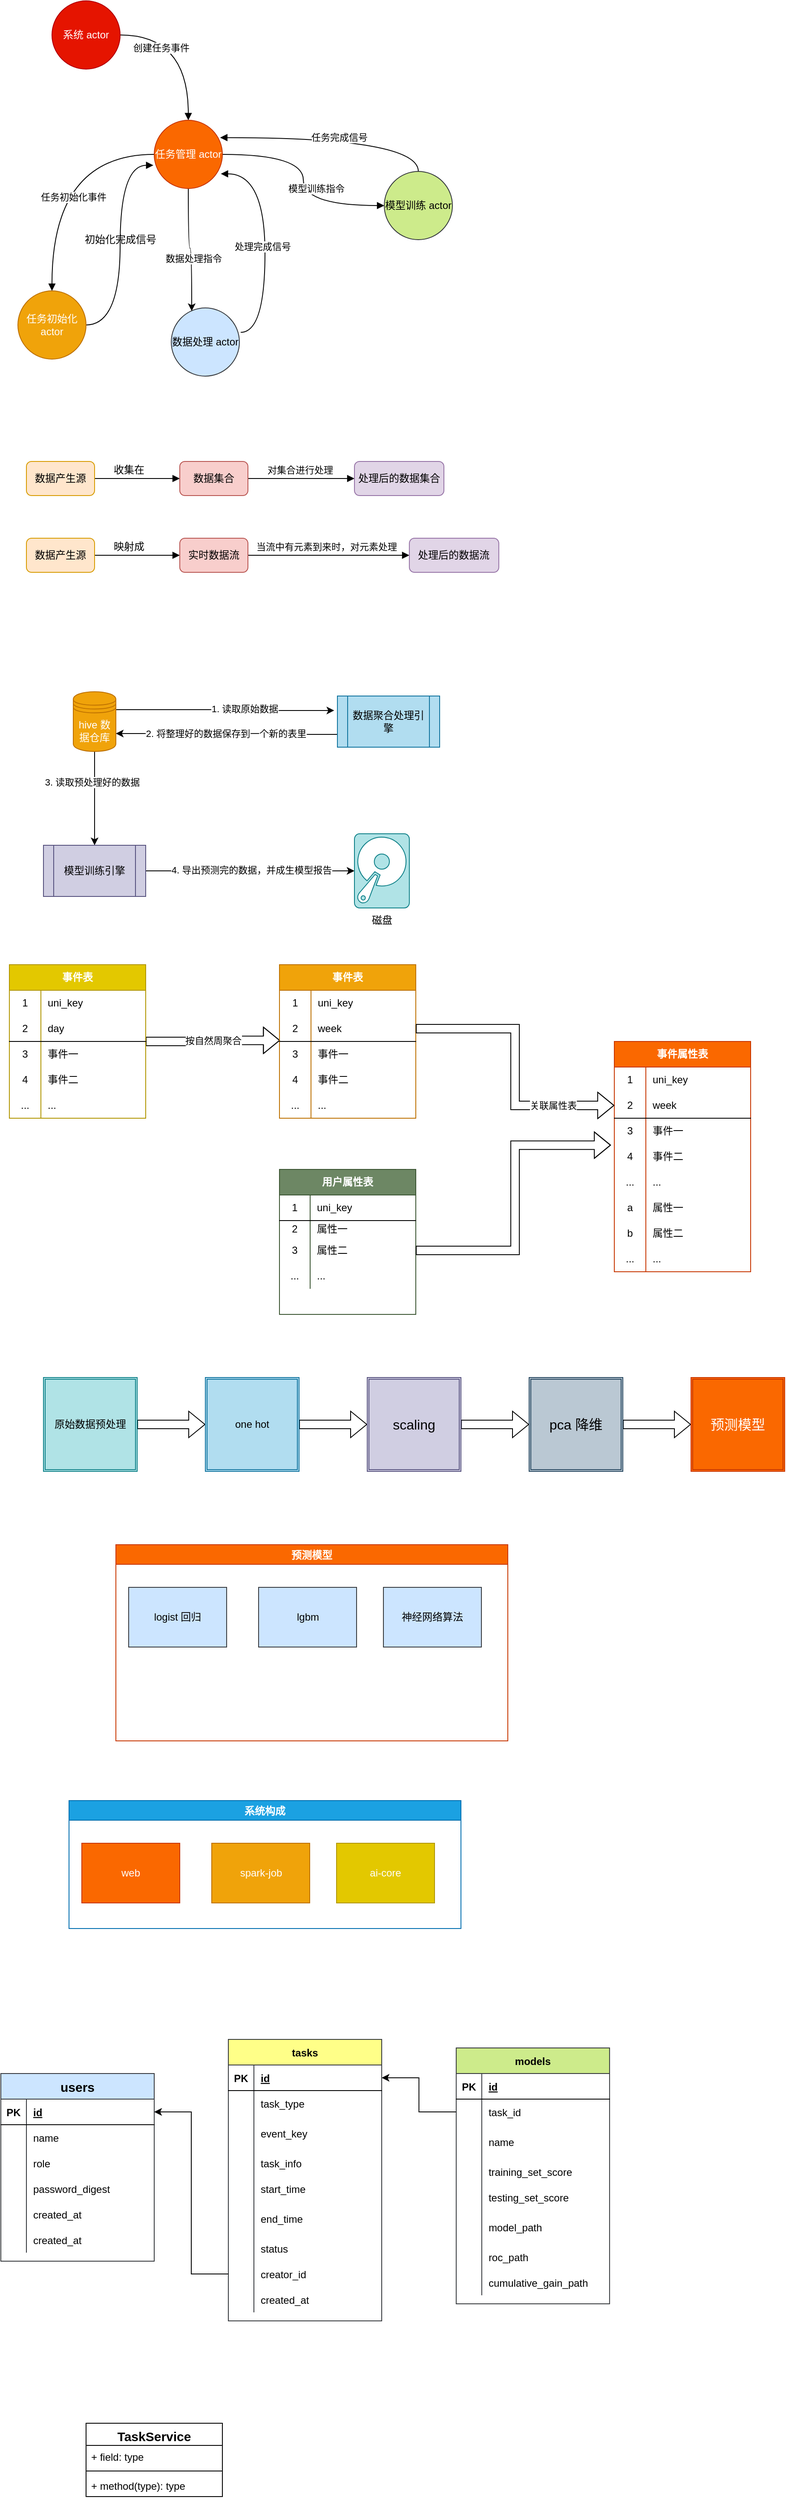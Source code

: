 <mxfile version="14.4.9" type="github">
  <diagram id="2uksuskUjcyCOV56l4W4" name="Page-1">
    <mxGraphModel dx="749" dy="518" grid="1" gridSize="10" guides="1" tooltips="1" connect="1" arrows="1" fold="1" page="1" pageScale="1" pageWidth="827" pageHeight="1169" math="0" shadow="0">
      <root>
        <mxCell id="0" />
        <mxCell id="1" parent="0" />
        <mxCell id="XnlGGl6RaYM0I0zMV1Qg-10" value="" style="edgeStyle=orthogonalEdgeStyle;rounded=0;orthogonalLoop=1;jettySize=auto;html=1;entryX=-0.031;entryY=0.283;entryDx=0;entryDy=0;entryPerimeter=0;exitX=1;exitY=0.3;exitDx=0;exitDy=0;" parent="1" source="XnlGGl6RaYM0I0zMV1Qg-8" target="XnlGGl6RaYM0I0zMV1Qg-9" edge="1">
          <mxGeometry relative="1" as="geometry">
            <mxPoint x="175" y="860" as="sourcePoint" />
            <mxPoint x="335" y="860" as="targetPoint" />
          </mxGeometry>
        </mxCell>
        <mxCell id="XnlGGl6RaYM0I0zMV1Qg-11" value="1. 读取原始数据" style="edgeLabel;html=1;align=center;verticalAlign=middle;resizable=0;points=[];" parent="XnlGGl6RaYM0I0zMV1Qg-10" vertex="1" connectable="0">
          <mxGeometry x="0.179" y="2" relative="1" as="geometry">
            <mxPoint as="offset" />
          </mxGeometry>
        </mxCell>
        <mxCell id="XnlGGl6RaYM0I0zMV1Qg-15" value="" style="edgeStyle=orthogonalEdgeStyle;rounded=0;orthogonalLoop=1;jettySize=auto;html=1;" parent="1" source="XnlGGl6RaYM0I0zMV1Qg-8" target="XnlGGl6RaYM0I0zMV1Qg-14" edge="1">
          <mxGeometry relative="1" as="geometry" />
        </mxCell>
        <mxCell id="XnlGGl6RaYM0I0zMV1Qg-16" value="3. 读取预处理好的数据" style="edgeLabel;html=1;align=center;verticalAlign=middle;resizable=0;points=[];" parent="XnlGGl6RaYM0I0zMV1Qg-15" vertex="1" connectable="0">
          <mxGeometry x="-0.345" y="-3" relative="1" as="geometry">
            <mxPoint as="offset" />
          </mxGeometry>
        </mxCell>
        <mxCell id="XnlGGl6RaYM0I0zMV1Qg-8" value="hive 数据仓库" style="shape=datastore;whiteSpace=wrap;html=1;fillColor=#f0a30a;strokeColor=#BD7000;fontColor=#ffffff;" parent="1" vertex="1">
          <mxGeometry x="115" y="840" width="50" height="70" as="geometry" />
        </mxCell>
        <mxCell id="XnlGGl6RaYM0I0zMV1Qg-12" style="edgeStyle=orthogonalEdgeStyle;rounded=0;orthogonalLoop=1;jettySize=auto;html=1;entryX=1;entryY=0.7;entryDx=0;entryDy=0;exitX=0;exitY=0.75;exitDx=0;exitDy=0;" parent="1" source="XnlGGl6RaYM0I0zMV1Qg-9" target="XnlGGl6RaYM0I0zMV1Qg-8" edge="1">
          <mxGeometry relative="1" as="geometry" />
        </mxCell>
        <mxCell id="XnlGGl6RaYM0I0zMV1Qg-13" value="2. 将整理好的数据保存到一个新的表里" style="edgeLabel;html=1;align=center;verticalAlign=middle;resizable=0;points=[];" parent="XnlGGl6RaYM0I0zMV1Qg-12" vertex="1" connectable="0">
          <mxGeometry x="0.013" relative="1" as="geometry">
            <mxPoint as="offset" />
          </mxGeometry>
        </mxCell>
        <mxCell id="XnlGGl6RaYM0I0zMV1Qg-9" value="数据聚合处理引擎" style="shape=process;whiteSpace=wrap;html=1;backgroundOutline=1;fillColor=#b1ddf0;strokeColor=#10739e;" parent="1" vertex="1">
          <mxGeometry x="425" y="845" width="120" height="60" as="geometry" />
        </mxCell>
        <mxCell id="XnlGGl6RaYM0I0zMV1Qg-18" style="edgeStyle=orthogonalEdgeStyle;rounded=0;orthogonalLoop=1;jettySize=auto;html=1;" parent="1" source="XnlGGl6RaYM0I0zMV1Qg-14" target="XnlGGl6RaYM0I0zMV1Qg-17" edge="1">
          <mxGeometry relative="1" as="geometry">
            <mxPoint x="375" y="1050" as="targetPoint" />
          </mxGeometry>
        </mxCell>
        <mxCell id="XnlGGl6RaYM0I0zMV1Qg-20" value="4. 导出预测完的数据，并成生模型报告" style="edgeLabel;html=1;align=center;verticalAlign=middle;resizable=0;points=[];" parent="XnlGGl6RaYM0I0zMV1Qg-18" vertex="1" connectable="0">
          <mxGeometry x="-0.2" y="1" relative="1" as="geometry">
            <mxPoint x="26" as="offset" />
          </mxGeometry>
        </mxCell>
        <mxCell id="XnlGGl6RaYM0I0zMV1Qg-14" value="模型训练引擎" style="shape=process;whiteSpace=wrap;html=1;backgroundOutline=1;fillColor=#d0cee2;strokeColor=#56517e;" parent="1" vertex="1">
          <mxGeometry x="80" y="1020" width="120" height="60" as="geometry" />
        </mxCell>
        <mxCell id="XnlGGl6RaYM0I0zMV1Qg-17" value="磁盘" style="pointerEvents=1;shadow=0;dashed=0;html=1;strokeColor=#0e8088;fillColor=#b0e3e6;labelPosition=center;verticalLabelPosition=bottom;verticalAlign=top;outlineConnect=0;align=center;shape=mxgraph.office.devices.hard_disk;" parent="1" vertex="1">
          <mxGeometry x="445" y="1006.5" width="64.44" height="87" as="geometry" />
        </mxCell>
        <mxCell id="WyOAqSTFjCjV2PNZ89e4-14" style="edgeStyle=orthogonalEdgeStyle;curved=1;rounded=0;orthogonalLoop=1;jettySize=auto;html=1;startArrow=none;startFill=0;endArrow=block;endFill=1;" parent="1" source="3dHuF4zZTyBza_CA0FRg-1" target="3dHuF4zZTyBza_CA0FRg-5" edge="1">
          <mxGeometry relative="1" as="geometry" />
        </mxCell>
        <mxCell id="WyOAqSTFjCjV2PNZ89e4-15" value="创建任务事件" style="edgeLabel;html=1;align=center;verticalAlign=middle;resizable=0;points=[];" parent="WyOAqSTFjCjV2PNZ89e4-14" vertex="1" connectable="0">
          <mxGeometry x="-0.465" y="-14" relative="1" as="geometry">
            <mxPoint y="1" as="offset" />
          </mxGeometry>
        </mxCell>
        <mxCell id="3dHuF4zZTyBza_CA0FRg-1" value="系统 actor" style="ellipse;whiteSpace=wrap;html=1;aspect=fixed;fillColor=#e51400;strokeColor=#B20000;fontColor=#ffffff;" parent="1" vertex="1">
          <mxGeometry x="90" y="30" width="80" height="80" as="geometry" />
        </mxCell>
        <mxCell id="WyOAqSTFjCjV2PNZ89e4-5" style="edgeStyle=orthogonalEdgeStyle;curved=1;rounded=0;orthogonalLoop=1;jettySize=auto;html=1;entryX=-0.013;entryY=0.66;entryDx=0;entryDy=0;entryPerimeter=0;startArrow=none;startFill=0;endArrow=block;endFill=1;" parent="1" source="3dHuF4zZTyBza_CA0FRg-2" target="3dHuF4zZTyBza_CA0FRg-5" edge="1">
          <mxGeometry relative="1" as="geometry" />
        </mxCell>
        <mxCell id="3dHuF4zZTyBza_CA0FRg-2" value="任务初始化 actor" style="ellipse;whiteSpace=wrap;html=1;aspect=fixed;fillColor=#f0a30a;strokeColor=#BD7000;fontColor=#ffffff;" parent="1" vertex="1">
          <mxGeometry x="50" y="370" width="80" height="80" as="geometry" />
        </mxCell>
        <mxCell id="WyOAqSTFjCjV2PNZ89e4-9" style="edgeStyle=orthogonalEdgeStyle;curved=1;rounded=0;orthogonalLoop=1;jettySize=auto;html=1;entryX=0.977;entryY=0.785;entryDx=0;entryDy=0;entryPerimeter=0;startArrow=none;startFill=0;endArrow=block;endFill=1;exitX=1.019;exitY=0.358;exitDx=0;exitDy=0;exitPerimeter=0;" parent="1" source="3dHuF4zZTyBza_CA0FRg-3" target="3dHuF4zZTyBza_CA0FRg-5" edge="1">
          <mxGeometry relative="1" as="geometry">
            <Array as="points">
              <mxPoint x="340" y="419" />
              <mxPoint x="340" y="233" />
            </Array>
          </mxGeometry>
        </mxCell>
        <mxCell id="WyOAqSTFjCjV2PNZ89e4-10" value="处理完成信号" style="edgeLabel;html=1;align=center;verticalAlign=middle;resizable=0;points=[];" parent="WyOAqSTFjCjV2PNZ89e4-9" vertex="1" connectable="0">
          <mxGeometry x="-0.029" y="3" relative="1" as="geometry">
            <mxPoint as="offset" />
          </mxGeometry>
        </mxCell>
        <mxCell id="3dHuF4zZTyBza_CA0FRg-3" value="数据处理 actor" style="ellipse;whiteSpace=wrap;html=1;aspect=fixed;fillColor=#cce5ff;strokeColor=#36393d;" parent="1" vertex="1">
          <mxGeometry x="230" y="390" width="80" height="80" as="geometry" />
        </mxCell>
        <mxCell id="3dHuF4zZTyBza_CA0FRg-17" style="edgeStyle=orthogonalEdgeStyle;curved=1;rounded=0;orthogonalLoop=1;jettySize=auto;html=1;entryX=0.967;entryY=0.254;entryDx=0;entryDy=0;startArrow=none;startFill=0;endArrow=block;endFill=1;exitX=0.5;exitY=0;exitDx=0;exitDy=0;entryPerimeter=0;" parent="1" source="3dHuF4zZTyBza_CA0FRg-4" target="3dHuF4zZTyBza_CA0FRg-5" edge="1">
          <mxGeometry relative="1" as="geometry" />
        </mxCell>
        <mxCell id="3dHuF4zZTyBza_CA0FRg-18" value="任务完成信号" style="edgeLabel;html=1;align=center;verticalAlign=middle;resizable=0;points=[];" parent="3dHuF4zZTyBza_CA0FRg-17" vertex="1" connectable="0">
          <mxGeometry x="-0.076" y="-10" relative="1" as="geometry">
            <mxPoint x="-6.61" y="9.67" as="offset" />
          </mxGeometry>
        </mxCell>
        <mxCell id="WyOAqSTFjCjV2PNZ89e4-11" style="edgeStyle=orthogonalEdgeStyle;curved=1;rounded=0;orthogonalLoop=1;jettySize=auto;html=1;entryX=1;entryY=0.5;entryDx=0;entryDy=0;startArrow=block;startFill=1;endArrow=none;endFill=0;" parent="1" source="3dHuF4zZTyBza_CA0FRg-4" target="3dHuF4zZTyBza_CA0FRg-5" edge="1">
          <mxGeometry relative="1" as="geometry" />
        </mxCell>
        <mxCell id="3dHuF4zZTyBza_CA0FRg-4" value="模型训练 actor" style="ellipse;whiteSpace=wrap;html=1;aspect=fixed;fillColor=#cdeb8b;strokeColor=#36393d;" parent="1" vertex="1">
          <mxGeometry x="480" y="230" width="80" height="80" as="geometry" />
        </mxCell>
        <mxCell id="WyOAqSTFjCjV2PNZ89e4-1" style="edgeStyle=orthogonalEdgeStyle;rounded=0;orthogonalLoop=1;jettySize=auto;html=1;entryX=0.3;entryY=0.046;entryDx=0;entryDy=0;entryPerimeter=0;curved=1;" parent="1" source="3dHuF4zZTyBza_CA0FRg-5" target="3dHuF4zZTyBza_CA0FRg-3" edge="1">
          <mxGeometry relative="1" as="geometry" />
        </mxCell>
        <mxCell id="WyOAqSTFjCjV2PNZ89e4-2" value="数据处理指令" style="edgeLabel;html=1;align=center;verticalAlign=middle;resizable=0;points=[];" parent="WyOAqSTFjCjV2PNZ89e4-1" vertex="1" connectable="0">
          <mxGeometry x="0.155" y="2" relative="1" as="geometry">
            <mxPoint as="offset" />
          </mxGeometry>
        </mxCell>
        <mxCell id="WyOAqSTFjCjV2PNZ89e4-3" style="edgeStyle=orthogonalEdgeStyle;curved=1;rounded=0;orthogonalLoop=1;jettySize=auto;html=1;entryX=0.5;entryY=0;entryDx=0;entryDy=0;startArrow=none;startFill=0;endArrow=block;endFill=1;" parent="1" source="3dHuF4zZTyBza_CA0FRg-5" target="3dHuF4zZTyBza_CA0FRg-2" edge="1">
          <mxGeometry relative="1" as="geometry" />
        </mxCell>
        <mxCell id="WyOAqSTFjCjV2PNZ89e4-4" value="任务初始化事件" style="edgeLabel;html=1;align=center;verticalAlign=middle;resizable=0;points=[];" parent="WyOAqSTFjCjV2PNZ89e4-3" vertex="1" connectable="0">
          <mxGeometry x="0.33" y="14" relative="1" as="geometry">
            <mxPoint x="11" y="-15.83" as="offset" />
          </mxGeometry>
        </mxCell>
        <mxCell id="3dHuF4zZTyBza_CA0FRg-5" value="任务管理 actor" style="ellipse;whiteSpace=wrap;html=1;aspect=fixed;fillColor=#fa6800;strokeColor=#C73500;fontColor=#ffffff;" parent="1" vertex="1">
          <mxGeometry x="210" y="170" width="80" height="80" as="geometry" />
        </mxCell>
        <mxCell id="WyOAqSTFjCjV2PNZ89e4-6" value="初始化完成信号" style="text;html=1;align=center;verticalAlign=middle;resizable=0;points=[];autosize=1;" parent="1" vertex="1">
          <mxGeometry x="120" y="300" width="100" height="20" as="geometry" />
        </mxCell>
        <mxCell id="WyOAqSTFjCjV2PNZ89e4-13" value="模型训练指令" style="edgeLabel;html=1;align=center;verticalAlign=middle;resizable=0;points=[];" parent="1" vertex="1" connectable="0">
          <mxGeometry x="400.004" y="249.998" as="geometry" />
        </mxCell>
        <mxCell id="WyOAqSTFjCjV2PNZ89e4-19" style="edgeStyle=orthogonalEdgeStyle;curved=1;rounded=0;orthogonalLoop=1;jettySize=auto;html=1;entryX=0;entryY=0.5;entryDx=0;entryDy=0;startArrow=none;startFill=0;endArrow=block;endFill=1;" parent="1" source="WyOAqSTFjCjV2PNZ89e4-17" target="WyOAqSTFjCjV2PNZ89e4-18" edge="1">
          <mxGeometry relative="1" as="geometry" />
        </mxCell>
        <mxCell id="WyOAqSTFjCjV2PNZ89e4-17" value="数据产生源" style="rounded=1;whiteSpace=wrap;html=1;fillColor=#ffe6cc;strokeColor=#d79b00;" parent="1" vertex="1">
          <mxGeometry x="60" y="570" width="80" height="40" as="geometry" />
        </mxCell>
        <mxCell id="WyOAqSTFjCjV2PNZ89e4-21" style="edgeStyle=orthogonalEdgeStyle;curved=1;rounded=0;orthogonalLoop=1;jettySize=auto;html=1;startArrow=none;startFill=0;endArrow=block;endFill=1;entryX=0;entryY=0.5;entryDx=0;entryDy=0;" parent="1" source="WyOAqSTFjCjV2PNZ89e4-18" target="WyOAqSTFjCjV2PNZ89e4-22" edge="1">
          <mxGeometry relative="1" as="geometry">
            <mxPoint x="390" y="590" as="targetPoint" />
          </mxGeometry>
        </mxCell>
        <mxCell id="WyOAqSTFjCjV2PNZ89e4-24" value="对集合进行处理" style="edgeLabel;html=1;align=center;verticalAlign=middle;resizable=0;points=[];" parent="WyOAqSTFjCjV2PNZ89e4-21" vertex="1" connectable="0">
          <mxGeometry x="-0.212" y="4" relative="1" as="geometry">
            <mxPoint x="10.83" y="-6" as="offset" />
          </mxGeometry>
        </mxCell>
        <mxCell id="WyOAqSTFjCjV2PNZ89e4-18" value="数据集合" style="rounded=1;whiteSpace=wrap;html=1;fillColor=#f8cecc;strokeColor=#b85450;" parent="1" vertex="1">
          <mxGeometry x="240" y="570" width="80" height="40" as="geometry" />
        </mxCell>
        <mxCell id="WyOAqSTFjCjV2PNZ89e4-20" value="收集在" style="text;html=1;align=center;verticalAlign=middle;resizable=0;points=[];autosize=1;" parent="1" vertex="1">
          <mxGeometry x="155" y="570" width="50" height="20" as="geometry" />
        </mxCell>
        <mxCell id="WyOAqSTFjCjV2PNZ89e4-22" value="处理后的数据集合" style="rounded=1;whiteSpace=wrap;html=1;fillColor=#e1d5e7;strokeColor=#9673a6;" parent="1" vertex="1">
          <mxGeometry x="445" y="570" width="105" height="40" as="geometry" />
        </mxCell>
        <mxCell id="WyOAqSTFjCjV2PNZ89e4-25" style="edgeStyle=orthogonalEdgeStyle;curved=1;rounded=0;orthogonalLoop=1;jettySize=auto;html=1;entryX=0;entryY=0.5;entryDx=0;entryDy=0;startArrow=none;startFill=0;endArrow=block;endFill=1;" parent="1" source="WyOAqSTFjCjV2PNZ89e4-26" target="WyOAqSTFjCjV2PNZ89e4-29" edge="1">
          <mxGeometry relative="1" as="geometry" />
        </mxCell>
        <mxCell id="WyOAqSTFjCjV2PNZ89e4-26" value="数据产生源" style="rounded=1;whiteSpace=wrap;html=1;fillColor=#ffe6cc;strokeColor=#d79b00;" parent="1" vertex="1">
          <mxGeometry x="60" y="660" width="80" height="40" as="geometry" />
        </mxCell>
        <mxCell id="WyOAqSTFjCjV2PNZ89e4-27" style="edgeStyle=orthogonalEdgeStyle;curved=1;rounded=0;orthogonalLoop=1;jettySize=auto;html=1;startArrow=none;startFill=0;endArrow=block;endFill=1;entryX=0;entryY=0.5;entryDx=0;entryDy=0;" parent="1" source="WyOAqSTFjCjV2PNZ89e4-29" target="WyOAqSTFjCjV2PNZ89e4-31" edge="1">
          <mxGeometry relative="1" as="geometry">
            <mxPoint x="390" y="680" as="targetPoint" />
          </mxGeometry>
        </mxCell>
        <mxCell id="WyOAqSTFjCjV2PNZ89e4-28" value="当流中有元素到来时，对元素处理" style="edgeLabel;html=1;align=center;verticalAlign=middle;resizable=0;points=[];" parent="WyOAqSTFjCjV2PNZ89e4-27" vertex="1" connectable="0">
          <mxGeometry x="-0.212" y="4" relative="1" as="geometry">
            <mxPoint x="17.17" y="-6" as="offset" />
          </mxGeometry>
        </mxCell>
        <mxCell id="WyOAqSTFjCjV2PNZ89e4-29" value="实时数据流" style="rounded=1;whiteSpace=wrap;html=1;fillColor=#f8cecc;strokeColor=#b85450;" parent="1" vertex="1">
          <mxGeometry x="240" y="660" width="80" height="40" as="geometry" />
        </mxCell>
        <mxCell id="WyOAqSTFjCjV2PNZ89e4-30" value="映射成" style="text;html=1;align=center;verticalAlign=middle;resizable=0;points=[];autosize=1;" parent="1" vertex="1">
          <mxGeometry x="155" y="660" width="50" height="20" as="geometry" />
        </mxCell>
        <mxCell id="WyOAqSTFjCjV2PNZ89e4-31" value="处理后的数据流" style="rounded=1;whiteSpace=wrap;html=1;fillColor=#e1d5e7;strokeColor=#9673a6;" parent="1" vertex="1">
          <mxGeometry x="509.44" y="660" width="105" height="40" as="geometry" />
        </mxCell>
        <mxCell id="_6APU1xh_JsDFCGJacYg-84" value="按自然周聚合" style="edgeStyle=orthogonalEdgeStyle;rounded=0;orthogonalLoop=1;jettySize=auto;html=1;entryX=0.004;entryY=-0.043;entryDx=0;entryDy=0;entryPerimeter=0;shape=flexArrow;" edge="1" parent="1" source="_6APU1xh_JsDFCGJacYg-39" target="_6APU1xh_JsDFCGJacYg-75">
          <mxGeometry relative="1" as="geometry" />
        </mxCell>
        <mxCell id="_6APU1xh_JsDFCGJacYg-39" value="事件表" style="shape=table;html=1;whiteSpace=wrap;startSize=30;container=1;collapsible=0;childLayout=tableLayout;fixedRows=1;rowLines=0;fontStyle=1;align=center;fillColor=#e3c800;strokeColor=#B09500;fontColor=#ffffff;" vertex="1" parent="1">
          <mxGeometry x="40" y="1160" width="160" height="180" as="geometry" />
        </mxCell>
        <mxCell id="_6APU1xh_JsDFCGJacYg-40" value="" style="shape=partialRectangle;html=1;whiteSpace=wrap;collapsible=0;dropTarget=0;pointerEvents=0;fillColor=none;top=0;left=0;bottom=0;right=0;points=[[0,0.5],[1,0.5]];portConstraint=eastwest;" vertex="1" parent="_6APU1xh_JsDFCGJacYg-39">
          <mxGeometry y="30" width="160" height="30" as="geometry" />
        </mxCell>
        <mxCell id="_6APU1xh_JsDFCGJacYg-41" value="1" style="shape=partialRectangle;html=1;whiteSpace=wrap;connectable=0;fillColor=none;top=0;left=0;bottom=0;right=0;overflow=hidden;" vertex="1" parent="_6APU1xh_JsDFCGJacYg-40">
          <mxGeometry width="37" height="30" as="geometry" />
        </mxCell>
        <mxCell id="_6APU1xh_JsDFCGJacYg-42" value="uni_key" style="shape=partialRectangle;html=1;whiteSpace=wrap;connectable=0;fillColor=none;top=0;left=0;bottom=0;right=0;align=left;spacingLeft=6;overflow=hidden;" vertex="1" parent="_6APU1xh_JsDFCGJacYg-40">
          <mxGeometry x="37" width="123" height="30" as="geometry" />
        </mxCell>
        <mxCell id="_6APU1xh_JsDFCGJacYg-43" value="" style="shape=partialRectangle;html=1;whiteSpace=wrap;collapsible=0;dropTarget=0;pointerEvents=0;fillColor=none;top=0;left=0;bottom=0;right=0;points=[[0,0.5],[1,0.5]];portConstraint=eastwest;" vertex="1" parent="_6APU1xh_JsDFCGJacYg-39">
          <mxGeometry y="60" width="160" height="30" as="geometry" />
        </mxCell>
        <mxCell id="_6APU1xh_JsDFCGJacYg-44" value="2" style="shape=partialRectangle;html=1;whiteSpace=wrap;connectable=0;fillColor=none;top=0;left=0;bottom=1;right=0;overflow=hidden;" vertex="1" parent="_6APU1xh_JsDFCGJacYg-43">
          <mxGeometry width="37" height="30" as="geometry" />
        </mxCell>
        <mxCell id="_6APU1xh_JsDFCGJacYg-45" value="day" style="shape=partialRectangle;html=1;whiteSpace=wrap;connectable=0;fillColor=none;top=0;left=0;bottom=1;right=0;align=left;spacingLeft=6;overflow=hidden;" vertex="1" parent="_6APU1xh_JsDFCGJacYg-43">
          <mxGeometry x="37" width="123" height="30" as="geometry" />
        </mxCell>
        <mxCell id="_6APU1xh_JsDFCGJacYg-46" value="" style="shape=partialRectangle;html=1;whiteSpace=wrap;collapsible=0;dropTarget=0;pointerEvents=0;fillColor=none;top=0;left=0;bottom=0;right=0;points=[[0,0.5],[1,0.5]];portConstraint=eastwest;" vertex="1" parent="_6APU1xh_JsDFCGJacYg-39">
          <mxGeometry y="90" width="160" height="30" as="geometry" />
        </mxCell>
        <mxCell id="_6APU1xh_JsDFCGJacYg-47" value="3" style="shape=partialRectangle;html=1;whiteSpace=wrap;connectable=0;fillColor=none;top=0;left=0;bottom=0;right=0;overflow=hidden;" vertex="1" parent="_6APU1xh_JsDFCGJacYg-46">
          <mxGeometry width="37" height="30" as="geometry" />
        </mxCell>
        <mxCell id="_6APU1xh_JsDFCGJacYg-48" value="事件一" style="shape=partialRectangle;html=1;whiteSpace=wrap;connectable=0;fillColor=none;top=0;left=0;bottom=0;right=0;align=left;spacingLeft=6;overflow=hidden;" vertex="1" parent="_6APU1xh_JsDFCGJacYg-46">
          <mxGeometry x="37" width="123" height="30" as="geometry" />
        </mxCell>
        <mxCell id="_6APU1xh_JsDFCGJacYg-49" style="shape=partialRectangle;html=1;whiteSpace=wrap;collapsible=0;dropTarget=0;pointerEvents=0;fillColor=none;top=0;left=0;bottom=0;right=0;points=[[0,0.5],[1,0.5]];portConstraint=eastwest;" vertex="1" parent="_6APU1xh_JsDFCGJacYg-39">
          <mxGeometry y="120" width="160" height="30" as="geometry" />
        </mxCell>
        <mxCell id="_6APU1xh_JsDFCGJacYg-50" value="4" style="shape=partialRectangle;html=1;whiteSpace=wrap;connectable=0;fillColor=none;top=0;left=0;bottom=0;right=0;overflow=hidden;" vertex="1" parent="_6APU1xh_JsDFCGJacYg-49">
          <mxGeometry width="37" height="30" as="geometry" />
        </mxCell>
        <mxCell id="_6APU1xh_JsDFCGJacYg-51" value="事件二" style="shape=partialRectangle;html=1;whiteSpace=wrap;connectable=0;fillColor=none;top=0;left=0;bottom=0;right=0;align=left;spacingLeft=6;overflow=hidden;" vertex="1" parent="_6APU1xh_JsDFCGJacYg-49">
          <mxGeometry x="37" width="123" height="30" as="geometry" />
        </mxCell>
        <mxCell id="_6APU1xh_JsDFCGJacYg-52" style="shape=partialRectangle;html=1;whiteSpace=wrap;collapsible=0;dropTarget=0;pointerEvents=0;fillColor=none;top=0;left=0;bottom=0;right=0;points=[[0,0.5],[1,0.5]];portConstraint=eastwest;" vertex="1" parent="_6APU1xh_JsDFCGJacYg-39">
          <mxGeometry y="150" width="160" height="30" as="geometry" />
        </mxCell>
        <mxCell id="_6APU1xh_JsDFCGJacYg-53" value="..." style="shape=partialRectangle;html=1;whiteSpace=wrap;connectable=0;fillColor=none;top=0;left=0;bottom=0;right=0;overflow=hidden;" vertex="1" parent="_6APU1xh_JsDFCGJacYg-52">
          <mxGeometry width="37" height="30" as="geometry" />
        </mxCell>
        <mxCell id="_6APU1xh_JsDFCGJacYg-54" value="..." style="shape=partialRectangle;html=1;whiteSpace=wrap;connectable=0;fillColor=none;top=0;left=0;bottom=0;right=0;align=left;spacingLeft=6;overflow=hidden;" vertex="1" parent="_6APU1xh_JsDFCGJacYg-52">
          <mxGeometry x="37" width="123" height="30" as="geometry" />
        </mxCell>
        <mxCell id="_6APU1xh_JsDFCGJacYg-55" value="用户属性表" style="shape=table;html=1;whiteSpace=wrap;startSize=30;container=1;collapsible=0;childLayout=tableLayout;fixedRows=1;rowLines=0;fontStyle=1;align=center;fillColor=#6d8764;strokeColor=#3A5431;fontColor=#ffffff;" vertex="1" parent="1">
          <mxGeometry x="357" y="1400" width="160" height="170" as="geometry" />
        </mxCell>
        <mxCell id="_6APU1xh_JsDFCGJacYg-56" value="" style="shape=partialRectangle;html=1;whiteSpace=wrap;collapsible=0;dropTarget=0;pointerEvents=0;fillColor=none;top=0;left=0;bottom=1;right=0;points=[[0,0.5],[1,0.5]];portConstraint=eastwest;" vertex="1" parent="_6APU1xh_JsDFCGJacYg-55">
          <mxGeometry y="30" width="160" height="30" as="geometry" />
        </mxCell>
        <mxCell id="_6APU1xh_JsDFCGJacYg-57" value="1" style="shape=partialRectangle;html=1;whiteSpace=wrap;connectable=0;fillColor=none;top=0;left=0;bottom=0;right=0;overflow=hidden;" vertex="1" parent="_6APU1xh_JsDFCGJacYg-56">
          <mxGeometry width="36" height="30" as="geometry" />
        </mxCell>
        <mxCell id="_6APU1xh_JsDFCGJacYg-58" value="uni_key" style="shape=partialRectangle;html=1;whiteSpace=wrap;connectable=0;fillColor=none;top=0;left=0;bottom=0;right=0;align=left;spacingLeft=6;overflow=hidden;" vertex="1" parent="_6APU1xh_JsDFCGJacYg-56">
          <mxGeometry x="36" width="124" height="30" as="geometry" />
        </mxCell>
        <mxCell id="_6APU1xh_JsDFCGJacYg-59" value="" style="shape=partialRectangle;html=1;whiteSpace=wrap;collapsible=0;dropTarget=0;pointerEvents=0;fillColor=none;top=0;left=0;bottom=0;right=0;points=[[0,0.5],[1,0.5]];portConstraint=eastwest;" vertex="1" parent="_6APU1xh_JsDFCGJacYg-55">
          <mxGeometry y="60" width="160" height="20" as="geometry" />
        </mxCell>
        <mxCell id="_6APU1xh_JsDFCGJacYg-60" value="2" style="shape=partialRectangle;html=1;whiteSpace=wrap;connectable=0;fillColor=none;top=0;left=0;bottom=0;right=0;overflow=hidden;" vertex="1" parent="_6APU1xh_JsDFCGJacYg-59">
          <mxGeometry width="36" height="20" as="geometry" />
        </mxCell>
        <mxCell id="_6APU1xh_JsDFCGJacYg-61" value="属性一" style="shape=partialRectangle;html=1;whiteSpace=wrap;connectable=0;fillColor=none;top=0;left=0;bottom=0;right=0;align=left;spacingLeft=6;overflow=hidden;" vertex="1" parent="_6APU1xh_JsDFCGJacYg-59">
          <mxGeometry x="36" width="124" height="20" as="geometry" />
        </mxCell>
        <mxCell id="_6APU1xh_JsDFCGJacYg-62" value="" style="shape=partialRectangle;html=1;whiteSpace=wrap;collapsible=0;dropTarget=0;pointerEvents=0;fillColor=none;top=0;left=0;bottom=0;right=0;points=[[0,0.5],[1,0.5]];portConstraint=eastwest;" vertex="1" parent="_6APU1xh_JsDFCGJacYg-55">
          <mxGeometry y="80" width="160" height="30" as="geometry" />
        </mxCell>
        <mxCell id="_6APU1xh_JsDFCGJacYg-63" value="3" style="shape=partialRectangle;html=1;whiteSpace=wrap;connectable=0;fillColor=none;top=0;left=0;bottom=0;right=0;overflow=hidden;" vertex="1" parent="_6APU1xh_JsDFCGJacYg-62">
          <mxGeometry width="36" height="30" as="geometry" />
        </mxCell>
        <mxCell id="_6APU1xh_JsDFCGJacYg-64" value="属性二" style="shape=partialRectangle;html=1;whiteSpace=wrap;connectable=0;fillColor=none;top=0;left=0;bottom=0;right=0;align=left;spacingLeft=6;overflow=hidden;" vertex="1" parent="_6APU1xh_JsDFCGJacYg-62">
          <mxGeometry x="36" width="124" height="30" as="geometry" />
        </mxCell>
        <mxCell id="_6APU1xh_JsDFCGJacYg-65" style="shape=partialRectangle;html=1;whiteSpace=wrap;collapsible=0;dropTarget=0;pointerEvents=0;fillColor=none;top=0;left=0;bottom=0;right=0;points=[[0,0.5],[1,0.5]];portConstraint=eastwest;" vertex="1" parent="_6APU1xh_JsDFCGJacYg-55">
          <mxGeometry y="110" width="160" height="30" as="geometry" />
        </mxCell>
        <mxCell id="_6APU1xh_JsDFCGJacYg-66" value="..." style="shape=partialRectangle;html=1;whiteSpace=wrap;connectable=0;fillColor=none;top=0;left=0;bottom=0;right=0;overflow=hidden;" vertex="1" parent="_6APU1xh_JsDFCGJacYg-65">
          <mxGeometry width="36" height="30" as="geometry" />
        </mxCell>
        <mxCell id="_6APU1xh_JsDFCGJacYg-67" value="..." style="shape=partialRectangle;html=1;whiteSpace=wrap;connectable=0;fillColor=none;top=0;left=0;bottom=0;right=0;align=left;spacingLeft=6;overflow=hidden;" vertex="1" parent="_6APU1xh_JsDFCGJacYg-65">
          <mxGeometry x="36" width="124" height="30" as="geometry" />
        </mxCell>
        <mxCell id="_6APU1xh_JsDFCGJacYg-68" value="事件表" style="shape=table;html=1;whiteSpace=wrap;startSize=30;container=1;collapsible=0;childLayout=tableLayout;fixedRows=1;rowLines=0;fontStyle=1;align=center;fillColor=#f0a30a;strokeColor=#BD7000;fontColor=#ffffff;" vertex="1" parent="1">
          <mxGeometry x="357" y="1160" width="160" height="180" as="geometry" />
        </mxCell>
        <mxCell id="_6APU1xh_JsDFCGJacYg-69" value="" style="shape=partialRectangle;html=1;whiteSpace=wrap;collapsible=0;dropTarget=0;pointerEvents=0;fillColor=none;top=0;left=0;bottom=0;right=0;points=[[0,0.5],[1,0.5]];portConstraint=eastwest;" vertex="1" parent="_6APU1xh_JsDFCGJacYg-68">
          <mxGeometry y="30" width="160" height="30" as="geometry" />
        </mxCell>
        <mxCell id="_6APU1xh_JsDFCGJacYg-70" value="1" style="shape=partialRectangle;html=1;whiteSpace=wrap;connectable=0;fillColor=none;top=0;left=0;bottom=0;right=0;overflow=hidden;" vertex="1" parent="_6APU1xh_JsDFCGJacYg-69">
          <mxGeometry width="37" height="30" as="geometry" />
        </mxCell>
        <mxCell id="_6APU1xh_JsDFCGJacYg-71" value="uni_key" style="shape=partialRectangle;html=1;whiteSpace=wrap;connectable=0;fillColor=none;top=0;left=0;bottom=0;right=0;align=left;spacingLeft=6;overflow=hidden;" vertex="1" parent="_6APU1xh_JsDFCGJacYg-69">
          <mxGeometry x="37" width="123" height="30" as="geometry" />
        </mxCell>
        <mxCell id="_6APU1xh_JsDFCGJacYg-72" value="" style="shape=partialRectangle;html=1;whiteSpace=wrap;collapsible=0;dropTarget=0;pointerEvents=0;fillColor=none;top=0;left=0;bottom=0;right=0;points=[[0,0.5],[1,0.5]];portConstraint=eastwest;" vertex="1" parent="_6APU1xh_JsDFCGJacYg-68">
          <mxGeometry y="60" width="160" height="30" as="geometry" />
        </mxCell>
        <mxCell id="_6APU1xh_JsDFCGJacYg-73" value="2" style="shape=partialRectangle;html=1;whiteSpace=wrap;connectable=0;fillColor=none;top=0;left=0;bottom=1;right=0;overflow=hidden;" vertex="1" parent="_6APU1xh_JsDFCGJacYg-72">
          <mxGeometry width="37" height="30" as="geometry" />
        </mxCell>
        <mxCell id="_6APU1xh_JsDFCGJacYg-74" value="week" style="shape=partialRectangle;html=1;whiteSpace=wrap;connectable=0;fillColor=none;top=0;left=0;bottom=1;right=0;align=left;spacingLeft=6;overflow=hidden;" vertex="1" parent="_6APU1xh_JsDFCGJacYg-72">
          <mxGeometry x="37" width="123" height="30" as="geometry" />
        </mxCell>
        <mxCell id="_6APU1xh_JsDFCGJacYg-75" value="" style="shape=partialRectangle;html=1;whiteSpace=wrap;collapsible=0;dropTarget=0;pointerEvents=0;fillColor=none;top=0;left=0;bottom=0;right=0;points=[[0,0.5],[1,0.5]];portConstraint=eastwest;" vertex="1" parent="_6APU1xh_JsDFCGJacYg-68">
          <mxGeometry y="90" width="160" height="30" as="geometry" />
        </mxCell>
        <mxCell id="_6APU1xh_JsDFCGJacYg-76" value="3" style="shape=partialRectangle;html=1;whiteSpace=wrap;connectable=0;fillColor=none;top=0;left=0;bottom=0;right=0;overflow=hidden;" vertex="1" parent="_6APU1xh_JsDFCGJacYg-75">
          <mxGeometry width="37" height="30" as="geometry" />
        </mxCell>
        <mxCell id="_6APU1xh_JsDFCGJacYg-77" value="事件一" style="shape=partialRectangle;html=1;whiteSpace=wrap;connectable=0;fillColor=none;top=0;left=0;bottom=0;right=0;align=left;spacingLeft=6;overflow=hidden;" vertex="1" parent="_6APU1xh_JsDFCGJacYg-75">
          <mxGeometry x="37" width="123" height="30" as="geometry" />
        </mxCell>
        <mxCell id="_6APU1xh_JsDFCGJacYg-78" style="shape=partialRectangle;html=1;whiteSpace=wrap;collapsible=0;dropTarget=0;pointerEvents=0;fillColor=none;top=0;left=0;bottom=0;right=0;points=[[0,0.5],[1,0.5]];portConstraint=eastwest;" vertex="1" parent="_6APU1xh_JsDFCGJacYg-68">
          <mxGeometry y="120" width="160" height="30" as="geometry" />
        </mxCell>
        <mxCell id="_6APU1xh_JsDFCGJacYg-79" value="4" style="shape=partialRectangle;html=1;whiteSpace=wrap;connectable=0;fillColor=none;top=0;left=0;bottom=0;right=0;overflow=hidden;" vertex="1" parent="_6APU1xh_JsDFCGJacYg-78">
          <mxGeometry width="37" height="30" as="geometry" />
        </mxCell>
        <mxCell id="_6APU1xh_JsDFCGJacYg-80" value="事件二" style="shape=partialRectangle;html=1;whiteSpace=wrap;connectable=0;fillColor=none;top=0;left=0;bottom=0;right=0;align=left;spacingLeft=6;overflow=hidden;" vertex="1" parent="_6APU1xh_JsDFCGJacYg-78">
          <mxGeometry x="37" width="123" height="30" as="geometry" />
        </mxCell>
        <mxCell id="_6APU1xh_JsDFCGJacYg-81" style="shape=partialRectangle;html=1;whiteSpace=wrap;collapsible=0;dropTarget=0;pointerEvents=0;fillColor=none;top=0;left=0;bottom=0;right=0;points=[[0,0.5],[1,0.5]];portConstraint=eastwest;" vertex="1" parent="_6APU1xh_JsDFCGJacYg-68">
          <mxGeometry y="150" width="160" height="30" as="geometry" />
        </mxCell>
        <mxCell id="_6APU1xh_JsDFCGJacYg-82" value="..." style="shape=partialRectangle;html=1;whiteSpace=wrap;connectable=0;fillColor=none;top=0;left=0;bottom=0;right=0;overflow=hidden;" vertex="1" parent="_6APU1xh_JsDFCGJacYg-81">
          <mxGeometry width="37" height="30" as="geometry" />
        </mxCell>
        <mxCell id="_6APU1xh_JsDFCGJacYg-83" value="..." style="shape=partialRectangle;html=1;whiteSpace=wrap;connectable=0;fillColor=none;top=0;left=0;bottom=0;right=0;align=left;spacingLeft=6;overflow=hidden;" vertex="1" parent="_6APU1xh_JsDFCGJacYg-81">
          <mxGeometry x="37" width="123" height="30" as="geometry" />
        </mxCell>
        <mxCell id="_6APU1xh_JsDFCGJacYg-85" value="事件属性表" style="shape=table;html=1;whiteSpace=wrap;startSize=30;container=1;collapsible=0;childLayout=tableLayout;fixedRows=1;rowLines=0;fontStyle=1;align=center;fillColor=#fa6800;strokeColor=#C73500;fontColor=#ffffff;" vertex="1" parent="1">
          <mxGeometry x="750" y="1250" width="160" height="270" as="geometry" />
        </mxCell>
        <mxCell id="_6APU1xh_JsDFCGJacYg-86" value="" style="shape=partialRectangle;html=1;whiteSpace=wrap;collapsible=0;dropTarget=0;pointerEvents=0;fillColor=none;top=0;left=0;bottom=0;right=0;points=[[0,0.5],[1,0.5]];portConstraint=eastwest;" vertex="1" parent="_6APU1xh_JsDFCGJacYg-85">
          <mxGeometry y="30" width="160" height="30" as="geometry" />
        </mxCell>
        <mxCell id="_6APU1xh_JsDFCGJacYg-87" value="1" style="shape=partialRectangle;html=1;whiteSpace=wrap;connectable=0;fillColor=none;top=0;left=0;bottom=0;right=0;overflow=hidden;" vertex="1" parent="_6APU1xh_JsDFCGJacYg-86">
          <mxGeometry width="37" height="30" as="geometry" />
        </mxCell>
        <mxCell id="_6APU1xh_JsDFCGJacYg-88" value="uni_key" style="shape=partialRectangle;html=1;whiteSpace=wrap;connectable=0;fillColor=none;top=0;left=0;bottom=0;right=0;align=left;spacingLeft=6;overflow=hidden;" vertex="1" parent="_6APU1xh_JsDFCGJacYg-86">
          <mxGeometry x="37" width="123" height="30" as="geometry" />
        </mxCell>
        <mxCell id="_6APU1xh_JsDFCGJacYg-89" value="" style="shape=partialRectangle;html=1;whiteSpace=wrap;collapsible=0;dropTarget=0;pointerEvents=0;fillColor=none;top=0;left=0;bottom=0;right=0;points=[[0,0.5],[1,0.5]];portConstraint=eastwest;" vertex="1" parent="_6APU1xh_JsDFCGJacYg-85">
          <mxGeometry y="60" width="160" height="30" as="geometry" />
        </mxCell>
        <mxCell id="_6APU1xh_JsDFCGJacYg-90" value="2" style="shape=partialRectangle;html=1;whiteSpace=wrap;connectable=0;fillColor=none;top=0;left=0;bottom=1;right=0;overflow=hidden;" vertex="1" parent="_6APU1xh_JsDFCGJacYg-89">
          <mxGeometry width="37" height="30" as="geometry" />
        </mxCell>
        <mxCell id="_6APU1xh_JsDFCGJacYg-91" value="week" style="shape=partialRectangle;html=1;whiteSpace=wrap;connectable=0;fillColor=none;top=0;left=0;bottom=1;right=0;align=left;spacingLeft=6;overflow=hidden;" vertex="1" parent="_6APU1xh_JsDFCGJacYg-89">
          <mxGeometry x="37" width="123" height="30" as="geometry" />
        </mxCell>
        <mxCell id="_6APU1xh_JsDFCGJacYg-92" value="" style="shape=partialRectangle;html=1;whiteSpace=wrap;collapsible=0;dropTarget=0;pointerEvents=0;fillColor=none;top=0;left=0;bottom=0;right=0;points=[[0,0.5],[1,0.5]];portConstraint=eastwest;" vertex="1" parent="_6APU1xh_JsDFCGJacYg-85">
          <mxGeometry y="90" width="160" height="30" as="geometry" />
        </mxCell>
        <mxCell id="_6APU1xh_JsDFCGJacYg-93" value="3" style="shape=partialRectangle;html=1;whiteSpace=wrap;connectable=0;fillColor=none;top=0;left=0;bottom=0;right=0;overflow=hidden;" vertex="1" parent="_6APU1xh_JsDFCGJacYg-92">
          <mxGeometry width="37" height="30" as="geometry" />
        </mxCell>
        <mxCell id="_6APU1xh_JsDFCGJacYg-94" value="事件一" style="shape=partialRectangle;html=1;whiteSpace=wrap;connectable=0;fillColor=none;top=0;left=0;bottom=0;right=0;align=left;spacingLeft=6;overflow=hidden;" vertex="1" parent="_6APU1xh_JsDFCGJacYg-92">
          <mxGeometry x="37" width="123" height="30" as="geometry" />
        </mxCell>
        <mxCell id="_6APU1xh_JsDFCGJacYg-95" style="shape=partialRectangle;html=1;whiteSpace=wrap;collapsible=0;dropTarget=0;pointerEvents=0;fillColor=none;top=0;left=0;bottom=0;right=0;points=[[0,0.5],[1,0.5]];portConstraint=eastwest;" vertex="1" parent="_6APU1xh_JsDFCGJacYg-85">
          <mxGeometry y="120" width="160" height="30" as="geometry" />
        </mxCell>
        <mxCell id="_6APU1xh_JsDFCGJacYg-96" value="4" style="shape=partialRectangle;html=1;whiteSpace=wrap;connectable=0;fillColor=none;top=0;left=0;bottom=0;right=0;overflow=hidden;" vertex="1" parent="_6APU1xh_JsDFCGJacYg-95">
          <mxGeometry width="37" height="30" as="geometry" />
        </mxCell>
        <mxCell id="_6APU1xh_JsDFCGJacYg-97" value="事件二" style="shape=partialRectangle;html=1;whiteSpace=wrap;connectable=0;fillColor=none;top=0;left=0;bottom=0;right=0;align=left;spacingLeft=6;overflow=hidden;" vertex="1" parent="_6APU1xh_JsDFCGJacYg-95">
          <mxGeometry x="37" width="123" height="30" as="geometry" />
        </mxCell>
        <mxCell id="_6APU1xh_JsDFCGJacYg-98" style="shape=partialRectangle;html=1;whiteSpace=wrap;collapsible=0;dropTarget=0;pointerEvents=0;fillColor=none;top=0;left=0;bottom=0;right=0;points=[[0,0.5],[1,0.5]];portConstraint=eastwest;" vertex="1" parent="_6APU1xh_JsDFCGJacYg-85">
          <mxGeometry y="150" width="160" height="30" as="geometry" />
        </mxCell>
        <mxCell id="_6APU1xh_JsDFCGJacYg-99" value="..." style="shape=partialRectangle;html=1;whiteSpace=wrap;connectable=0;fillColor=none;top=0;left=0;bottom=0;right=0;overflow=hidden;" vertex="1" parent="_6APU1xh_JsDFCGJacYg-98">
          <mxGeometry width="37" height="30" as="geometry" />
        </mxCell>
        <mxCell id="_6APU1xh_JsDFCGJacYg-100" value="..." style="shape=partialRectangle;html=1;whiteSpace=wrap;connectable=0;fillColor=none;top=0;left=0;bottom=0;right=0;align=left;spacingLeft=6;overflow=hidden;" vertex="1" parent="_6APU1xh_JsDFCGJacYg-98">
          <mxGeometry x="37" width="123" height="30" as="geometry" />
        </mxCell>
        <mxCell id="_6APU1xh_JsDFCGJacYg-104" style="shape=partialRectangle;html=1;whiteSpace=wrap;collapsible=0;dropTarget=0;pointerEvents=0;fillColor=none;top=0;left=0;bottom=0;right=0;points=[[0,0.5],[1,0.5]];portConstraint=eastwest;" vertex="1" parent="_6APU1xh_JsDFCGJacYg-85">
          <mxGeometry y="180" width="160" height="30" as="geometry" />
        </mxCell>
        <mxCell id="_6APU1xh_JsDFCGJacYg-105" value="a" style="shape=partialRectangle;html=1;whiteSpace=wrap;connectable=0;fillColor=none;top=0;left=0;bottom=0;right=0;overflow=hidden;" vertex="1" parent="_6APU1xh_JsDFCGJacYg-104">
          <mxGeometry width="37" height="30" as="geometry" />
        </mxCell>
        <mxCell id="_6APU1xh_JsDFCGJacYg-106" value="属性一" style="shape=partialRectangle;html=1;whiteSpace=wrap;connectable=0;fillColor=none;top=0;left=0;bottom=0;right=0;align=left;spacingLeft=6;overflow=hidden;" vertex="1" parent="_6APU1xh_JsDFCGJacYg-104">
          <mxGeometry x="37" width="123" height="30" as="geometry" />
        </mxCell>
        <mxCell id="_6APU1xh_JsDFCGJacYg-107" style="shape=partialRectangle;html=1;whiteSpace=wrap;collapsible=0;dropTarget=0;pointerEvents=0;fillColor=none;top=0;left=0;bottom=0;right=0;points=[[0,0.5],[1,0.5]];portConstraint=eastwest;" vertex="1" parent="_6APU1xh_JsDFCGJacYg-85">
          <mxGeometry y="210" width="160" height="30" as="geometry" />
        </mxCell>
        <mxCell id="_6APU1xh_JsDFCGJacYg-108" value="b" style="shape=partialRectangle;html=1;whiteSpace=wrap;connectable=0;fillColor=none;top=0;left=0;bottom=0;right=0;overflow=hidden;" vertex="1" parent="_6APU1xh_JsDFCGJacYg-107">
          <mxGeometry width="37" height="30" as="geometry" />
        </mxCell>
        <mxCell id="_6APU1xh_JsDFCGJacYg-109" value="属性二" style="shape=partialRectangle;html=1;whiteSpace=wrap;connectable=0;fillColor=none;top=0;left=0;bottom=0;right=0;align=left;spacingLeft=6;overflow=hidden;" vertex="1" parent="_6APU1xh_JsDFCGJacYg-107">
          <mxGeometry x="37" width="123" height="30" as="geometry" />
        </mxCell>
        <mxCell id="_6APU1xh_JsDFCGJacYg-110" style="shape=partialRectangle;html=1;whiteSpace=wrap;collapsible=0;dropTarget=0;pointerEvents=0;fillColor=none;top=0;left=0;bottom=0;right=0;points=[[0,0.5],[1,0.5]];portConstraint=eastwest;" vertex="1" parent="_6APU1xh_JsDFCGJacYg-85">
          <mxGeometry y="240" width="160" height="30" as="geometry" />
        </mxCell>
        <mxCell id="_6APU1xh_JsDFCGJacYg-111" value="..." style="shape=partialRectangle;html=1;whiteSpace=wrap;connectable=0;fillColor=none;top=0;left=0;bottom=0;right=0;overflow=hidden;" vertex="1" parent="_6APU1xh_JsDFCGJacYg-110">
          <mxGeometry width="37" height="30" as="geometry" />
        </mxCell>
        <mxCell id="_6APU1xh_JsDFCGJacYg-112" value="..." style="shape=partialRectangle;html=1;whiteSpace=wrap;connectable=0;fillColor=none;top=0;left=0;bottom=0;right=0;align=left;spacingLeft=6;overflow=hidden;" vertex="1" parent="_6APU1xh_JsDFCGJacYg-110">
          <mxGeometry x="37" width="123" height="30" as="geometry" />
        </mxCell>
        <mxCell id="_6APU1xh_JsDFCGJacYg-101" style="edgeStyle=orthogonalEdgeStyle;shape=flexArrow;rounded=0;orthogonalLoop=1;jettySize=auto;html=1;entryX=0;entryY=0.5;entryDx=0;entryDy=0;" edge="1" parent="1" source="_6APU1xh_JsDFCGJacYg-72" target="_6APU1xh_JsDFCGJacYg-89">
          <mxGeometry relative="1" as="geometry" />
        </mxCell>
        <mxCell id="_6APU1xh_JsDFCGJacYg-103" value="关联属性表" style="edgeLabel;html=1;align=center;verticalAlign=middle;resizable=0;points=[];" vertex="1" connectable="0" parent="_6APU1xh_JsDFCGJacYg-101">
          <mxGeometry x="0.533" y="-1" relative="1" as="geometry">
            <mxPoint x="3" y="-1" as="offset" />
          </mxGeometry>
        </mxCell>
        <mxCell id="_6APU1xh_JsDFCGJacYg-102" style="edgeStyle=orthogonalEdgeStyle;shape=flexArrow;rounded=0;orthogonalLoop=1;jettySize=auto;html=1;entryX=-0.025;entryY=1.052;entryDx=0;entryDy=0;entryPerimeter=0;" edge="1" parent="1" source="_6APU1xh_JsDFCGJacYg-62" target="_6APU1xh_JsDFCGJacYg-92">
          <mxGeometry relative="1" as="geometry" />
        </mxCell>
        <mxCell id="_6APU1xh_JsDFCGJacYg-118" style="edgeStyle=orthogonalEdgeStyle;shape=flexArrow;rounded=0;orthogonalLoop=1;jettySize=auto;html=1;entryX=0;entryY=0.5;entryDx=0;entryDy=0;" edge="1" parent="1" source="_6APU1xh_JsDFCGJacYg-113" target="_6APU1xh_JsDFCGJacYg-114">
          <mxGeometry relative="1" as="geometry" />
        </mxCell>
        <mxCell id="_6APU1xh_JsDFCGJacYg-113" value="原始数据预处理" style="shape=ext;double=1;rounded=0;whiteSpace=wrap;html=1;fillColor=#b0e3e6;strokeColor=#0e8088;" vertex="1" parent="1">
          <mxGeometry x="80" y="1644" width="110" height="110" as="geometry" />
        </mxCell>
        <mxCell id="_6APU1xh_JsDFCGJacYg-120" style="edgeStyle=orthogonalEdgeStyle;shape=flexArrow;rounded=0;orthogonalLoop=1;jettySize=auto;html=1;entryX=0;entryY=0.5;entryDx=0;entryDy=0;" edge="1" parent="1" source="_6APU1xh_JsDFCGJacYg-114" target="_6APU1xh_JsDFCGJacYg-115">
          <mxGeometry relative="1" as="geometry" />
        </mxCell>
        <mxCell id="_6APU1xh_JsDFCGJacYg-114" value="one hot" style="shape=ext;double=1;rounded=0;whiteSpace=wrap;html=1;fillColor=#b1ddf0;strokeColor=#10739e;" vertex="1" parent="1">
          <mxGeometry x="270" y="1644" width="110" height="110" as="geometry" />
        </mxCell>
        <mxCell id="_6APU1xh_JsDFCGJacYg-121" style="edgeStyle=orthogonalEdgeStyle;shape=flexArrow;rounded=0;orthogonalLoop=1;jettySize=auto;html=1;entryX=0;entryY=0.5;entryDx=0;entryDy=0;" edge="1" parent="1" source="_6APU1xh_JsDFCGJacYg-115" target="_6APU1xh_JsDFCGJacYg-116">
          <mxGeometry relative="1" as="geometry" />
        </mxCell>
        <mxCell id="_6APU1xh_JsDFCGJacYg-115" value="&lt;span style=&quot;font-size: 16px ; text-align: left&quot;&gt;scaling&lt;/span&gt;" style="shape=ext;double=1;rounded=0;whiteSpace=wrap;html=1;fillColor=#d0cee2;strokeColor=#56517e;" vertex="1" parent="1">
          <mxGeometry x="460" y="1644" width="110" height="110" as="geometry" />
        </mxCell>
        <mxCell id="_6APU1xh_JsDFCGJacYg-122" style="edgeStyle=orthogonalEdgeStyle;shape=flexArrow;rounded=0;orthogonalLoop=1;jettySize=auto;html=1;entryX=0;entryY=0.5;entryDx=0;entryDy=0;" edge="1" parent="1" source="_6APU1xh_JsDFCGJacYg-116" target="_6APU1xh_JsDFCGJacYg-117">
          <mxGeometry relative="1" as="geometry" />
        </mxCell>
        <mxCell id="_6APU1xh_JsDFCGJacYg-116" value="&lt;span style=&quot;font-size: 16px; text-align: left;&quot;&gt;pca 降维&lt;/span&gt;" style="shape=ext;double=1;rounded=0;whiteSpace=wrap;html=1;fillColor=#bac8d3;strokeColor=#23445d;" vertex="1" parent="1">
          <mxGeometry x="650" y="1644" width="110" height="110" as="geometry" />
        </mxCell>
        <mxCell id="_6APU1xh_JsDFCGJacYg-117" value="&lt;div style=&quot;text-align: left&quot;&gt;&lt;font&gt;&lt;span style=&quot;font-size: 16px&quot;&gt;预测模型&lt;/span&gt;&lt;/font&gt;&lt;/div&gt;" style="shape=ext;double=1;rounded=0;whiteSpace=wrap;html=1;fillColor=#fa6800;strokeColor=#C73500;fontColor=#ffffff;" vertex="1" parent="1">
          <mxGeometry x="840" y="1644" width="110" height="110" as="geometry" />
        </mxCell>
        <mxCell id="_6APU1xh_JsDFCGJacYg-124" value="预测模型" style="swimlane;fillColor=#fa6800;fontColor=#ffffff;strokeColor=#C73500;" vertex="1" parent="1">
          <mxGeometry x="165" y="1840" width="460" height="230" as="geometry" />
        </mxCell>
        <mxCell id="_6APU1xh_JsDFCGJacYg-125" value="logist 回归" style="whiteSpace=wrap;html=1;fillColor=#cce5ff;strokeColor=#36393d;" vertex="1" parent="_6APU1xh_JsDFCGJacYg-124">
          <mxGeometry x="15" y="50" width="115" height="70" as="geometry" />
        </mxCell>
        <mxCell id="_6APU1xh_JsDFCGJacYg-126" value="lgbm" style="whiteSpace=wrap;html=1;fillColor=#cce5ff;strokeColor=#36393d;" vertex="1" parent="_6APU1xh_JsDFCGJacYg-124">
          <mxGeometry x="167.5" y="50" width="115" height="70" as="geometry" />
        </mxCell>
        <mxCell id="_6APU1xh_JsDFCGJacYg-127" value="神经网络算法" style="whiteSpace=wrap;html=1;fillColor=#cce5ff;strokeColor=#36393d;" vertex="1" parent="_6APU1xh_JsDFCGJacYg-124">
          <mxGeometry x="314" y="50" width="115" height="70" as="geometry" />
        </mxCell>
        <mxCell id="_6APU1xh_JsDFCGJacYg-238" value="" style="group" vertex="1" connectable="0" parent="1">
          <mxGeometry x="30" y="2420" width="714.44" height="330.0" as="geometry" />
        </mxCell>
        <mxCell id="_6APU1xh_JsDFCGJacYg-128" value="tasks" style="shape=table;startSize=30;container=1;collapsible=1;childLayout=tableLayout;fixedRows=1;rowLines=0;fontStyle=1;align=center;resizeLast=1;fillColor=#ffff88;strokeColor=#36393d;" vertex="1" parent="_6APU1xh_JsDFCGJacYg-238">
          <mxGeometry x="267" width="180" height="330.0" as="geometry" />
        </mxCell>
        <mxCell id="_6APU1xh_JsDFCGJacYg-129" value="" style="shape=partialRectangle;collapsible=0;dropTarget=0;pointerEvents=0;fillColor=none;top=0;left=0;bottom=1;right=0;points=[[0,0.5],[1,0.5]];portConstraint=eastwest;" vertex="1" parent="_6APU1xh_JsDFCGJacYg-128">
          <mxGeometry y="30" width="180" height="30" as="geometry" />
        </mxCell>
        <mxCell id="_6APU1xh_JsDFCGJacYg-130" value="PK" style="shape=partialRectangle;connectable=0;fillColor=none;top=0;left=0;bottom=0;right=0;fontStyle=1;overflow=hidden;" vertex="1" parent="_6APU1xh_JsDFCGJacYg-129">
          <mxGeometry width="30" height="30" as="geometry" />
        </mxCell>
        <mxCell id="_6APU1xh_JsDFCGJacYg-131" value="id" style="shape=partialRectangle;connectable=0;fillColor=none;top=0;left=0;bottom=0;right=0;align=left;spacingLeft=6;fontStyle=5;overflow=hidden;" vertex="1" parent="_6APU1xh_JsDFCGJacYg-129">
          <mxGeometry x="30" width="150" height="30" as="geometry" />
        </mxCell>
        <mxCell id="_6APU1xh_JsDFCGJacYg-132" value="" style="shape=partialRectangle;collapsible=0;dropTarget=0;pointerEvents=0;fillColor=none;top=0;left=0;bottom=0;right=0;points=[[0,0.5],[1,0.5]];portConstraint=eastwest;" vertex="1" parent="_6APU1xh_JsDFCGJacYg-128">
          <mxGeometry y="60" width="180" height="30" as="geometry" />
        </mxCell>
        <mxCell id="_6APU1xh_JsDFCGJacYg-133" value="" style="shape=partialRectangle;connectable=0;fillColor=none;top=0;left=0;bottom=0;right=0;editable=1;overflow=hidden;" vertex="1" parent="_6APU1xh_JsDFCGJacYg-132">
          <mxGeometry width="30" height="30" as="geometry" />
        </mxCell>
        <mxCell id="_6APU1xh_JsDFCGJacYg-134" value="task_type" style="shape=partialRectangle;connectable=0;fillColor=none;top=0;left=0;bottom=0;right=0;align=left;spacingLeft=6;overflow=hidden;" vertex="1" parent="_6APU1xh_JsDFCGJacYg-132">
          <mxGeometry x="30" width="150" height="30" as="geometry" />
        </mxCell>
        <mxCell id="_6APU1xh_JsDFCGJacYg-135" value="" style="shape=partialRectangle;collapsible=0;dropTarget=0;pointerEvents=0;fillColor=none;top=0;left=0;bottom=0;right=0;points=[[0,0.5],[1,0.5]];portConstraint=eastwest;" vertex="1" parent="_6APU1xh_JsDFCGJacYg-128">
          <mxGeometry y="90" width="180" height="40" as="geometry" />
        </mxCell>
        <mxCell id="_6APU1xh_JsDFCGJacYg-136" value="" style="shape=partialRectangle;connectable=0;fillColor=none;top=0;left=0;bottom=0;right=0;editable=1;overflow=hidden;" vertex="1" parent="_6APU1xh_JsDFCGJacYg-135">
          <mxGeometry width="30" height="40" as="geometry" />
        </mxCell>
        <mxCell id="_6APU1xh_JsDFCGJacYg-137" value="event_key" style="shape=partialRectangle;connectable=0;fillColor=none;top=0;left=0;bottom=0;right=0;align=left;spacingLeft=6;overflow=hidden;" vertex="1" parent="_6APU1xh_JsDFCGJacYg-135">
          <mxGeometry x="30" width="150" height="40" as="geometry" />
        </mxCell>
        <mxCell id="_6APU1xh_JsDFCGJacYg-138" value="" style="shape=partialRectangle;collapsible=0;dropTarget=0;pointerEvents=0;fillColor=none;top=0;left=0;bottom=0;right=0;points=[[0,0.5],[1,0.5]];portConstraint=eastwest;" vertex="1" parent="_6APU1xh_JsDFCGJacYg-128">
          <mxGeometry y="130" width="180" height="30" as="geometry" />
        </mxCell>
        <mxCell id="_6APU1xh_JsDFCGJacYg-139" value="" style="shape=partialRectangle;connectable=0;fillColor=none;top=0;left=0;bottom=0;right=0;editable=1;overflow=hidden;" vertex="1" parent="_6APU1xh_JsDFCGJacYg-138">
          <mxGeometry width="30" height="30" as="geometry" />
        </mxCell>
        <mxCell id="_6APU1xh_JsDFCGJacYg-140" value="task_info" style="shape=partialRectangle;connectable=0;fillColor=none;top=0;left=0;bottom=0;right=0;align=left;spacingLeft=6;overflow=hidden;" vertex="1" parent="_6APU1xh_JsDFCGJacYg-138">
          <mxGeometry x="30" width="150" height="30" as="geometry" />
        </mxCell>
        <mxCell id="_6APU1xh_JsDFCGJacYg-141" style="shape=partialRectangle;collapsible=0;dropTarget=0;pointerEvents=0;fillColor=none;top=0;left=0;bottom=0;right=0;points=[[0,0.5],[1,0.5]];portConstraint=eastwest;" vertex="1" parent="_6APU1xh_JsDFCGJacYg-128">
          <mxGeometry y="160" width="180" height="30" as="geometry" />
        </mxCell>
        <mxCell id="_6APU1xh_JsDFCGJacYg-142" style="shape=partialRectangle;connectable=0;fillColor=none;top=0;left=0;bottom=0;right=0;editable=1;overflow=hidden;" vertex="1" parent="_6APU1xh_JsDFCGJacYg-141">
          <mxGeometry width="30" height="30" as="geometry" />
        </mxCell>
        <mxCell id="_6APU1xh_JsDFCGJacYg-143" value="start_time" style="shape=partialRectangle;connectable=0;fillColor=none;top=0;left=0;bottom=0;right=0;align=left;spacingLeft=6;overflow=hidden;" vertex="1" parent="_6APU1xh_JsDFCGJacYg-141">
          <mxGeometry x="30" width="150" height="30" as="geometry" />
        </mxCell>
        <mxCell id="_6APU1xh_JsDFCGJacYg-144" style="shape=partialRectangle;collapsible=0;dropTarget=0;pointerEvents=0;fillColor=none;top=0;left=0;bottom=0;right=0;points=[[0,0.5],[1,0.5]];portConstraint=eastwest;" vertex="1" parent="_6APU1xh_JsDFCGJacYg-128">
          <mxGeometry y="190" width="180" height="40" as="geometry" />
        </mxCell>
        <mxCell id="_6APU1xh_JsDFCGJacYg-145" style="shape=partialRectangle;connectable=0;fillColor=none;top=0;left=0;bottom=0;right=0;editable=1;overflow=hidden;" vertex="1" parent="_6APU1xh_JsDFCGJacYg-144">
          <mxGeometry width="30" height="40" as="geometry" />
        </mxCell>
        <mxCell id="_6APU1xh_JsDFCGJacYg-146" value="end_time" style="shape=partialRectangle;connectable=0;fillColor=none;top=0;left=0;bottom=0;right=0;align=left;spacingLeft=6;overflow=hidden;" vertex="1" parent="_6APU1xh_JsDFCGJacYg-144">
          <mxGeometry x="30" width="150" height="40" as="geometry" />
        </mxCell>
        <mxCell id="_6APU1xh_JsDFCGJacYg-153" style="shape=partialRectangle;collapsible=0;dropTarget=0;pointerEvents=0;fillColor=none;top=0;left=0;bottom=0;right=0;points=[[0,0.5],[1,0.5]];portConstraint=eastwest;" vertex="1" parent="_6APU1xh_JsDFCGJacYg-128">
          <mxGeometry y="230" width="180" height="30" as="geometry" />
        </mxCell>
        <mxCell id="_6APU1xh_JsDFCGJacYg-154" style="shape=partialRectangle;connectable=0;fillColor=none;top=0;left=0;bottom=0;right=0;editable=1;overflow=hidden;" vertex="1" parent="_6APU1xh_JsDFCGJacYg-153">
          <mxGeometry width="30" height="30" as="geometry" />
        </mxCell>
        <mxCell id="_6APU1xh_JsDFCGJacYg-155" value="status" style="shape=partialRectangle;connectable=0;fillColor=none;top=0;left=0;bottom=0;right=0;align=left;spacingLeft=6;overflow=hidden;" vertex="1" parent="_6APU1xh_JsDFCGJacYg-153">
          <mxGeometry x="30" width="150" height="30" as="geometry" />
        </mxCell>
        <mxCell id="_6APU1xh_JsDFCGJacYg-147" style="shape=partialRectangle;collapsible=0;dropTarget=0;pointerEvents=0;fillColor=none;top=0;left=0;bottom=0;right=0;points=[[0,0.5],[1,0.5]];portConstraint=eastwest;" vertex="1" parent="_6APU1xh_JsDFCGJacYg-128">
          <mxGeometry y="260" width="180" height="30" as="geometry" />
        </mxCell>
        <mxCell id="_6APU1xh_JsDFCGJacYg-148" style="shape=partialRectangle;connectable=0;fillColor=none;top=0;left=0;bottom=0;right=0;editable=1;overflow=hidden;" vertex="1" parent="_6APU1xh_JsDFCGJacYg-147">
          <mxGeometry width="30" height="30" as="geometry" />
        </mxCell>
        <mxCell id="_6APU1xh_JsDFCGJacYg-149" value="creator_id" style="shape=partialRectangle;connectable=0;fillColor=none;top=0;left=0;bottom=0;right=0;align=left;spacingLeft=6;overflow=hidden;" vertex="1" parent="_6APU1xh_JsDFCGJacYg-147">
          <mxGeometry x="30" width="150" height="30" as="geometry" />
        </mxCell>
        <mxCell id="_6APU1xh_JsDFCGJacYg-150" style="shape=partialRectangle;collapsible=0;dropTarget=0;pointerEvents=0;fillColor=none;top=0;left=0;bottom=0;right=0;points=[[0,0.5],[1,0.5]];portConstraint=eastwest;" vertex="1" parent="_6APU1xh_JsDFCGJacYg-128">
          <mxGeometry y="290" width="180" height="30" as="geometry" />
        </mxCell>
        <mxCell id="_6APU1xh_JsDFCGJacYg-151" style="shape=partialRectangle;connectable=0;fillColor=none;top=0;left=0;bottom=0;right=0;editable=1;overflow=hidden;" vertex="1" parent="_6APU1xh_JsDFCGJacYg-150">
          <mxGeometry width="30" height="30" as="geometry" />
        </mxCell>
        <mxCell id="_6APU1xh_JsDFCGJacYg-152" value="created_at" style="shape=partialRectangle;connectable=0;fillColor=none;top=0;left=0;bottom=0;right=0;align=left;spacingLeft=6;overflow=hidden;" vertex="1" parent="_6APU1xh_JsDFCGJacYg-150">
          <mxGeometry x="30" width="150" height="30" as="geometry" />
        </mxCell>
        <mxCell id="_6APU1xh_JsDFCGJacYg-185" value="models" style="shape=table;startSize=30;container=1;collapsible=1;childLayout=tableLayout;fixedRows=1;rowLines=0;fontStyle=1;align=center;resizeLast=1;fillColor=#cdeb8b;strokeColor=#36393d;" vertex="1" parent="_6APU1xh_JsDFCGJacYg-238">
          <mxGeometry x="534.44" y="10" width="180" height="300.0" as="geometry" />
        </mxCell>
        <mxCell id="_6APU1xh_JsDFCGJacYg-186" value="" style="shape=partialRectangle;collapsible=0;dropTarget=0;pointerEvents=0;fillColor=none;top=0;left=0;bottom=1;right=0;points=[[0,0.5],[1,0.5]];portConstraint=eastwest;" vertex="1" parent="_6APU1xh_JsDFCGJacYg-185">
          <mxGeometry y="30" width="180" height="30" as="geometry" />
        </mxCell>
        <mxCell id="_6APU1xh_JsDFCGJacYg-187" value="PK" style="shape=partialRectangle;connectable=0;fillColor=none;top=0;left=0;bottom=0;right=0;fontStyle=1;overflow=hidden;" vertex="1" parent="_6APU1xh_JsDFCGJacYg-186">
          <mxGeometry width="30" height="30" as="geometry" />
        </mxCell>
        <mxCell id="_6APU1xh_JsDFCGJacYg-188" value="id" style="shape=partialRectangle;connectable=0;fillColor=none;top=0;left=0;bottom=0;right=0;align=left;spacingLeft=6;fontStyle=5;overflow=hidden;" vertex="1" parent="_6APU1xh_JsDFCGJacYg-186">
          <mxGeometry x="30" width="150" height="30" as="geometry" />
        </mxCell>
        <mxCell id="_6APU1xh_JsDFCGJacYg-189" value="" style="shape=partialRectangle;collapsible=0;dropTarget=0;pointerEvents=0;fillColor=none;top=0;left=0;bottom=0;right=0;points=[[0,0.5],[1,0.5]];portConstraint=eastwest;" vertex="1" parent="_6APU1xh_JsDFCGJacYg-185">
          <mxGeometry y="60" width="180" height="30" as="geometry" />
        </mxCell>
        <mxCell id="_6APU1xh_JsDFCGJacYg-190" value="" style="shape=partialRectangle;connectable=0;fillColor=none;top=0;left=0;bottom=0;right=0;editable=1;overflow=hidden;" vertex="1" parent="_6APU1xh_JsDFCGJacYg-189">
          <mxGeometry width="30" height="30" as="geometry" />
        </mxCell>
        <mxCell id="_6APU1xh_JsDFCGJacYg-191" value="task_id" style="shape=partialRectangle;connectable=0;fillColor=none;top=0;left=0;bottom=0;right=0;align=left;spacingLeft=6;overflow=hidden;" vertex="1" parent="_6APU1xh_JsDFCGJacYg-189">
          <mxGeometry x="30" width="150" height="30" as="geometry" />
        </mxCell>
        <mxCell id="_6APU1xh_JsDFCGJacYg-192" value="" style="shape=partialRectangle;collapsible=0;dropTarget=0;pointerEvents=0;fillColor=none;top=0;left=0;bottom=0;right=0;points=[[0,0.5],[1,0.5]];portConstraint=eastwest;" vertex="1" parent="_6APU1xh_JsDFCGJacYg-185">
          <mxGeometry y="90" width="180" height="40" as="geometry" />
        </mxCell>
        <mxCell id="_6APU1xh_JsDFCGJacYg-193" value="" style="shape=partialRectangle;connectable=0;fillColor=none;top=0;left=0;bottom=0;right=0;editable=1;overflow=hidden;" vertex="1" parent="_6APU1xh_JsDFCGJacYg-192">
          <mxGeometry width="30" height="40" as="geometry" />
        </mxCell>
        <mxCell id="_6APU1xh_JsDFCGJacYg-194" value="name" style="shape=partialRectangle;connectable=0;fillColor=none;top=0;left=0;bottom=0;right=0;align=left;spacingLeft=6;overflow=hidden;" vertex="1" parent="_6APU1xh_JsDFCGJacYg-192">
          <mxGeometry x="30" width="150" height="40" as="geometry" />
        </mxCell>
        <mxCell id="_6APU1xh_JsDFCGJacYg-195" value="" style="shape=partialRectangle;collapsible=0;dropTarget=0;pointerEvents=0;fillColor=none;top=0;left=0;bottom=0;right=0;points=[[0,0.5],[1,0.5]];portConstraint=eastwest;" vertex="1" parent="_6APU1xh_JsDFCGJacYg-185">
          <mxGeometry y="130" width="180" height="30" as="geometry" />
        </mxCell>
        <mxCell id="_6APU1xh_JsDFCGJacYg-196" value="" style="shape=partialRectangle;connectable=0;fillColor=none;top=0;left=0;bottom=0;right=0;editable=1;overflow=hidden;" vertex="1" parent="_6APU1xh_JsDFCGJacYg-195">
          <mxGeometry width="30" height="30" as="geometry" />
        </mxCell>
        <mxCell id="_6APU1xh_JsDFCGJacYg-197" value="training_set_score" style="shape=partialRectangle;connectable=0;fillColor=none;top=0;left=0;bottom=0;right=0;align=left;spacingLeft=6;overflow=hidden;" vertex="1" parent="_6APU1xh_JsDFCGJacYg-195">
          <mxGeometry x="30" width="150" height="30" as="geometry" />
        </mxCell>
        <mxCell id="_6APU1xh_JsDFCGJacYg-198" style="shape=partialRectangle;collapsible=0;dropTarget=0;pointerEvents=0;fillColor=none;top=0;left=0;bottom=0;right=0;points=[[0,0.5],[1,0.5]];portConstraint=eastwest;" vertex="1" parent="_6APU1xh_JsDFCGJacYg-185">
          <mxGeometry y="160" width="180" height="30" as="geometry" />
        </mxCell>
        <mxCell id="_6APU1xh_JsDFCGJacYg-199" style="shape=partialRectangle;connectable=0;fillColor=none;top=0;left=0;bottom=0;right=0;editable=1;overflow=hidden;" vertex="1" parent="_6APU1xh_JsDFCGJacYg-198">
          <mxGeometry width="30" height="30" as="geometry" />
        </mxCell>
        <mxCell id="_6APU1xh_JsDFCGJacYg-200" value="testing_set_score" style="shape=partialRectangle;connectable=0;fillColor=none;top=0;left=0;bottom=0;right=0;align=left;spacingLeft=6;overflow=hidden;" vertex="1" parent="_6APU1xh_JsDFCGJacYg-198">
          <mxGeometry x="30" width="150" height="30" as="geometry" />
        </mxCell>
        <mxCell id="_6APU1xh_JsDFCGJacYg-201" style="shape=partialRectangle;collapsible=0;dropTarget=0;pointerEvents=0;fillColor=none;top=0;left=0;bottom=0;right=0;points=[[0,0.5],[1,0.5]];portConstraint=eastwest;" vertex="1" parent="_6APU1xh_JsDFCGJacYg-185">
          <mxGeometry y="190" width="180" height="40" as="geometry" />
        </mxCell>
        <mxCell id="_6APU1xh_JsDFCGJacYg-202" style="shape=partialRectangle;connectable=0;fillColor=none;top=0;left=0;bottom=0;right=0;editable=1;overflow=hidden;" vertex="1" parent="_6APU1xh_JsDFCGJacYg-201">
          <mxGeometry width="30" height="40" as="geometry" />
        </mxCell>
        <mxCell id="_6APU1xh_JsDFCGJacYg-203" value="model_path" style="shape=partialRectangle;connectable=0;fillColor=none;top=0;left=0;bottom=0;right=0;align=left;spacingLeft=6;overflow=hidden;" vertex="1" parent="_6APU1xh_JsDFCGJacYg-201">
          <mxGeometry x="30" width="150" height="40" as="geometry" />
        </mxCell>
        <mxCell id="_6APU1xh_JsDFCGJacYg-204" style="shape=partialRectangle;collapsible=0;dropTarget=0;pointerEvents=0;fillColor=none;top=0;left=0;bottom=0;right=0;points=[[0,0.5],[1,0.5]];portConstraint=eastwest;" vertex="1" parent="_6APU1xh_JsDFCGJacYg-185">
          <mxGeometry y="230" width="180" height="30" as="geometry" />
        </mxCell>
        <mxCell id="_6APU1xh_JsDFCGJacYg-205" style="shape=partialRectangle;connectable=0;fillColor=none;top=0;left=0;bottom=0;right=0;editable=1;overflow=hidden;" vertex="1" parent="_6APU1xh_JsDFCGJacYg-204">
          <mxGeometry width="30" height="30" as="geometry" />
        </mxCell>
        <mxCell id="_6APU1xh_JsDFCGJacYg-206" value="roc_path" style="shape=partialRectangle;connectable=0;fillColor=none;top=0;left=0;bottom=0;right=0;align=left;spacingLeft=6;overflow=hidden;" vertex="1" parent="_6APU1xh_JsDFCGJacYg-204">
          <mxGeometry x="30" width="150" height="30" as="geometry" />
        </mxCell>
        <mxCell id="_6APU1xh_JsDFCGJacYg-207" style="shape=partialRectangle;collapsible=0;dropTarget=0;pointerEvents=0;fillColor=none;top=0;left=0;bottom=0;right=0;points=[[0,0.5],[1,0.5]];portConstraint=eastwest;" vertex="1" parent="_6APU1xh_JsDFCGJacYg-185">
          <mxGeometry y="260" width="180" height="30" as="geometry" />
        </mxCell>
        <mxCell id="_6APU1xh_JsDFCGJacYg-208" style="shape=partialRectangle;connectable=0;fillColor=none;top=0;left=0;bottom=0;right=0;editable=1;overflow=hidden;" vertex="1" parent="_6APU1xh_JsDFCGJacYg-207">
          <mxGeometry width="30" height="30" as="geometry" />
        </mxCell>
        <mxCell id="_6APU1xh_JsDFCGJacYg-209" value="cumulative_gain_path" style="shape=partialRectangle;connectable=0;fillColor=none;top=0;left=0;bottom=0;right=0;align=left;spacingLeft=6;overflow=hidden;" vertex="1" parent="_6APU1xh_JsDFCGJacYg-207">
          <mxGeometry x="30" width="150" height="30" as="geometry" />
        </mxCell>
        <mxCell id="_6APU1xh_JsDFCGJacYg-214" value="users" style="shape=table;startSize=30;container=1;collapsible=1;childLayout=tableLayout;fixedRows=1;rowLines=0;fontStyle=1;align=center;resizeLast=1;fillColor=#cce5ff;fontSize=15;strokeColor=#36393d;" vertex="1" parent="_6APU1xh_JsDFCGJacYg-238">
          <mxGeometry y="40" width="180" height="220" as="geometry" />
        </mxCell>
        <mxCell id="_6APU1xh_JsDFCGJacYg-215" value="" style="shape=partialRectangle;collapsible=0;dropTarget=0;pointerEvents=0;fillColor=none;top=0;left=0;bottom=1;right=0;points=[[0,0.5],[1,0.5]];portConstraint=eastwest;" vertex="1" parent="_6APU1xh_JsDFCGJacYg-214">
          <mxGeometry y="30" width="180" height="30" as="geometry" />
        </mxCell>
        <mxCell id="_6APU1xh_JsDFCGJacYg-216" value="PK" style="shape=partialRectangle;connectable=0;fillColor=none;top=0;left=0;bottom=0;right=0;fontStyle=1;overflow=hidden;" vertex="1" parent="_6APU1xh_JsDFCGJacYg-215">
          <mxGeometry width="30" height="30" as="geometry" />
        </mxCell>
        <mxCell id="_6APU1xh_JsDFCGJacYg-217" value="id" style="shape=partialRectangle;connectable=0;fillColor=none;top=0;left=0;bottom=0;right=0;align=left;spacingLeft=6;fontStyle=5;overflow=hidden;" vertex="1" parent="_6APU1xh_JsDFCGJacYg-215">
          <mxGeometry x="30" width="150" height="30" as="geometry" />
        </mxCell>
        <mxCell id="_6APU1xh_JsDFCGJacYg-218" value="" style="shape=partialRectangle;collapsible=0;dropTarget=0;pointerEvents=0;fillColor=none;top=0;left=0;bottom=0;right=0;points=[[0,0.5],[1,0.5]];portConstraint=eastwest;" vertex="1" parent="_6APU1xh_JsDFCGJacYg-214">
          <mxGeometry y="60" width="180" height="30" as="geometry" />
        </mxCell>
        <mxCell id="_6APU1xh_JsDFCGJacYg-219" value="" style="shape=partialRectangle;connectable=0;fillColor=none;top=0;left=0;bottom=0;right=0;editable=1;overflow=hidden;" vertex="1" parent="_6APU1xh_JsDFCGJacYg-218">
          <mxGeometry width="30" height="30" as="geometry" />
        </mxCell>
        <mxCell id="_6APU1xh_JsDFCGJacYg-220" value="name" style="shape=partialRectangle;connectable=0;fillColor=none;top=0;left=0;bottom=0;right=0;align=left;spacingLeft=6;overflow=hidden;" vertex="1" parent="_6APU1xh_JsDFCGJacYg-218">
          <mxGeometry x="30" width="150" height="30" as="geometry" />
        </mxCell>
        <mxCell id="_6APU1xh_JsDFCGJacYg-221" value="" style="shape=partialRectangle;collapsible=0;dropTarget=0;pointerEvents=0;fillColor=none;top=0;left=0;bottom=0;right=0;points=[[0,0.5],[1,0.5]];portConstraint=eastwest;" vertex="1" parent="_6APU1xh_JsDFCGJacYg-214">
          <mxGeometry y="90" width="180" height="30" as="geometry" />
        </mxCell>
        <mxCell id="_6APU1xh_JsDFCGJacYg-222" value="" style="shape=partialRectangle;connectable=0;fillColor=none;top=0;left=0;bottom=0;right=0;editable=1;overflow=hidden;" vertex="1" parent="_6APU1xh_JsDFCGJacYg-221">
          <mxGeometry width="30" height="30" as="geometry" />
        </mxCell>
        <mxCell id="_6APU1xh_JsDFCGJacYg-223" value="role" style="shape=partialRectangle;connectable=0;fillColor=none;top=0;left=0;bottom=0;right=0;align=left;spacingLeft=6;overflow=hidden;" vertex="1" parent="_6APU1xh_JsDFCGJacYg-221">
          <mxGeometry x="30" width="150" height="30" as="geometry" />
        </mxCell>
        <mxCell id="_6APU1xh_JsDFCGJacYg-224" value="" style="shape=partialRectangle;collapsible=0;dropTarget=0;pointerEvents=0;fillColor=none;top=0;left=0;bottom=0;right=0;points=[[0,0.5],[1,0.5]];portConstraint=eastwest;" vertex="1" parent="_6APU1xh_JsDFCGJacYg-214">
          <mxGeometry y="120" width="180" height="30" as="geometry" />
        </mxCell>
        <mxCell id="_6APU1xh_JsDFCGJacYg-225" value="" style="shape=partialRectangle;connectable=0;fillColor=none;top=0;left=0;bottom=0;right=0;editable=1;overflow=hidden;" vertex="1" parent="_6APU1xh_JsDFCGJacYg-224">
          <mxGeometry width="30" height="30" as="geometry" />
        </mxCell>
        <mxCell id="_6APU1xh_JsDFCGJacYg-226" value="password_digest" style="shape=partialRectangle;connectable=0;fillColor=none;top=0;left=0;bottom=0;right=0;align=left;spacingLeft=6;overflow=hidden;" vertex="1" parent="_6APU1xh_JsDFCGJacYg-224">
          <mxGeometry x="30" width="150" height="30" as="geometry" />
        </mxCell>
        <mxCell id="_6APU1xh_JsDFCGJacYg-227" style="shape=partialRectangle;collapsible=0;dropTarget=0;pointerEvents=0;fillColor=none;top=0;left=0;bottom=0;right=0;points=[[0,0.5],[1,0.5]];portConstraint=eastwest;" vertex="1" parent="_6APU1xh_JsDFCGJacYg-214">
          <mxGeometry y="150" width="180" height="30" as="geometry" />
        </mxCell>
        <mxCell id="_6APU1xh_JsDFCGJacYg-228" style="shape=partialRectangle;connectable=0;fillColor=none;top=0;left=0;bottom=0;right=0;editable=1;overflow=hidden;" vertex="1" parent="_6APU1xh_JsDFCGJacYg-227">
          <mxGeometry width="30" height="30" as="geometry" />
        </mxCell>
        <mxCell id="_6APU1xh_JsDFCGJacYg-229" value="created_at" style="shape=partialRectangle;connectable=0;fillColor=none;top=0;left=0;bottom=0;right=0;align=left;spacingLeft=6;overflow=hidden;" vertex="1" parent="_6APU1xh_JsDFCGJacYg-227">
          <mxGeometry x="30" width="150" height="30" as="geometry" />
        </mxCell>
        <mxCell id="_6APU1xh_JsDFCGJacYg-230" style="shape=partialRectangle;collapsible=0;dropTarget=0;pointerEvents=0;fillColor=none;top=0;left=0;bottom=0;right=0;points=[[0,0.5],[1,0.5]];portConstraint=eastwest;" vertex="1" parent="_6APU1xh_JsDFCGJacYg-214">
          <mxGeometry y="180" width="180" height="30" as="geometry" />
        </mxCell>
        <mxCell id="_6APU1xh_JsDFCGJacYg-231" style="shape=partialRectangle;connectable=0;fillColor=none;top=0;left=0;bottom=0;right=0;editable=1;overflow=hidden;" vertex="1" parent="_6APU1xh_JsDFCGJacYg-230">
          <mxGeometry width="30" height="30" as="geometry" />
        </mxCell>
        <mxCell id="_6APU1xh_JsDFCGJacYg-232" value="created_at" style="shape=partialRectangle;connectable=0;fillColor=none;top=0;left=0;bottom=0;right=0;align=left;spacingLeft=6;overflow=hidden;" vertex="1" parent="_6APU1xh_JsDFCGJacYg-230">
          <mxGeometry x="30" width="150" height="30" as="geometry" />
        </mxCell>
        <mxCell id="_6APU1xh_JsDFCGJacYg-213" style="edgeStyle=orthogonalEdgeStyle;rounded=0;orthogonalLoop=1;jettySize=auto;html=1;entryX=1;entryY=0.5;entryDx=0;entryDy=0;fontSize=15;fontColor=#000000;" edge="1" parent="_6APU1xh_JsDFCGJacYg-238" source="_6APU1xh_JsDFCGJacYg-189" target="_6APU1xh_JsDFCGJacYg-129">
          <mxGeometry relative="1" as="geometry" />
        </mxCell>
        <mxCell id="_6APU1xh_JsDFCGJacYg-233" style="edgeStyle=orthogonalEdgeStyle;rounded=0;orthogonalLoop=1;jettySize=auto;html=1;entryX=1;entryY=0.5;entryDx=0;entryDy=0;fontSize=15;fontColor=#000000;" edge="1" parent="_6APU1xh_JsDFCGJacYg-238" source="_6APU1xh_JsDFCGJacYg-147" target="_6APU1xh_JsDFCGJacYg-215">
          <mxGeometry relative="1" as="geometry" />
        </mxCell>
        <mxCell id="_6APU1xh_JsDFCGJacYg-234" value="系统构成" style="swimlane;fillColor=#1ba1e2;fontColor=#ffffff;strokeColor=#006EAF;" vertex="1" parent="1">
          <mxGeometry x="110" y="2140" width="460" height="150" as="geometry" />
        </mxCell>
        <mxCell id="_6APU1xh_JsDFCGJacYg-235" value="web" style="whiteSpace=wrap;html=1;fillColor=#fa6800;strokeColor=#C73500;fontColor=#ffffff;" vertex="1" parent="_6APU1xh_JsDFCGJacYg-234">
          <mxGeometry x="15" y="50" width="115" height="70" as="geometry" />
        </mxCell>
        <mxCell id="_6APU1xh_JsDFCGJacYg-236" value="spark-job" style="whiteSpace=wrap;html=1;fillColor=#f0a30a;strokeColor=#BD7000;fontColor=#ffffff;" vertex="1" parent="_6APU1xh_JsDFCGJacYg-234">
          <mxGeometry x="167.5" y="50" width="115" height="70" as="geometry" />
        </mxCell>
        <mxCell id="_6APU1xh_JsDFCGJacYg-237" value="ai-core" style="whiteSpace=wrap;html=1;fillColor=#e3c800;strokeColor=#B09500;fontColor=#ffffff;" vertex="1" parent="_6APU1xh_JsDFCGJacYg-234">
          <mxGeometry x="314" y="50" width="115" height="70" as="geometry" />
        </mxCell>
        <object label="TaskService" id="_6APU1xh_JsDFCGJacYg-239">
          <mxCell style="swimlane;fontStyle=1;align=center;verticalAlign=top;childLayout=stackLayout;horizontal=1;startSize=26;horizontalStack=0;resizeParent=1;resizeParentMax=0;resizeLast=0;collapsible=1;marginBottom=0;fillColor=#ffffff;fontSize=15;fontColor=#000000;" vertex="1" parent="1">
            <mxGeometry x="130" y="2870" width="160" height="86" as="geometry">
              <mxRectangle x="130" y="2870" width="50" height="40" as="alternateBounds" />
            </mxGeometry>
          </mxCell>
        </object>
        <mxCell id="_6APU1xh_JsDFCGJacYg-240" value="+ field: type" style="text;strokeColor=none;fillColor=none;align=left;verticalAlign=top;spacingLeft=4;spacingRight=4;overflow=hidden;rotatable=0;points=[[0,0.5],[1,0.5]];portConstraint=eastwest;" vertex="1" parent="_6APU1xh_JsDFCGJacYg-239">
          <mxGeometry y="26" width="160" height="26" as="geometry" />
        </mxCell>
        <mxCell id="_6APU1xh_JsDFCGJacYg-241" value="" style="line;strokeWidth=1;fillColor=none;align=left;verticalAlign=middle;spacingTop=-1;spacingLeft=3;spacingRight=3;rotatable=0;labelPosition=right;points=[];portConstraint=eastwest;" vertex="1" parent="_6APU1xh_JsDFCGJacYg-239">
          <mxGeometry y="52" width="160" height="8" as="geometry" />
        </mxCell>
        <object label="+ method(type): type" id="_6APU1xh_JsDFCGJacYg-242">
          <mxCell style="text;strokeColor=none;fillColor=none;align=left;verticalAlign=top;spacingLeft=4;spacingRight=4;overflow=hidden;rotatable=0;points=[[0,0.5],[1,0.5]];portConstraint=eastwest;shadow=0;" vertex="1" parent="_6APU1xh_JsDFCGJacYg-239">
            <mxGeometry y="60" width="160" height="26" as="geometry" />
          </mxCell>
        </object>
      </root>
    </mxGraphModel>
  </diagram>
</mxfile>

